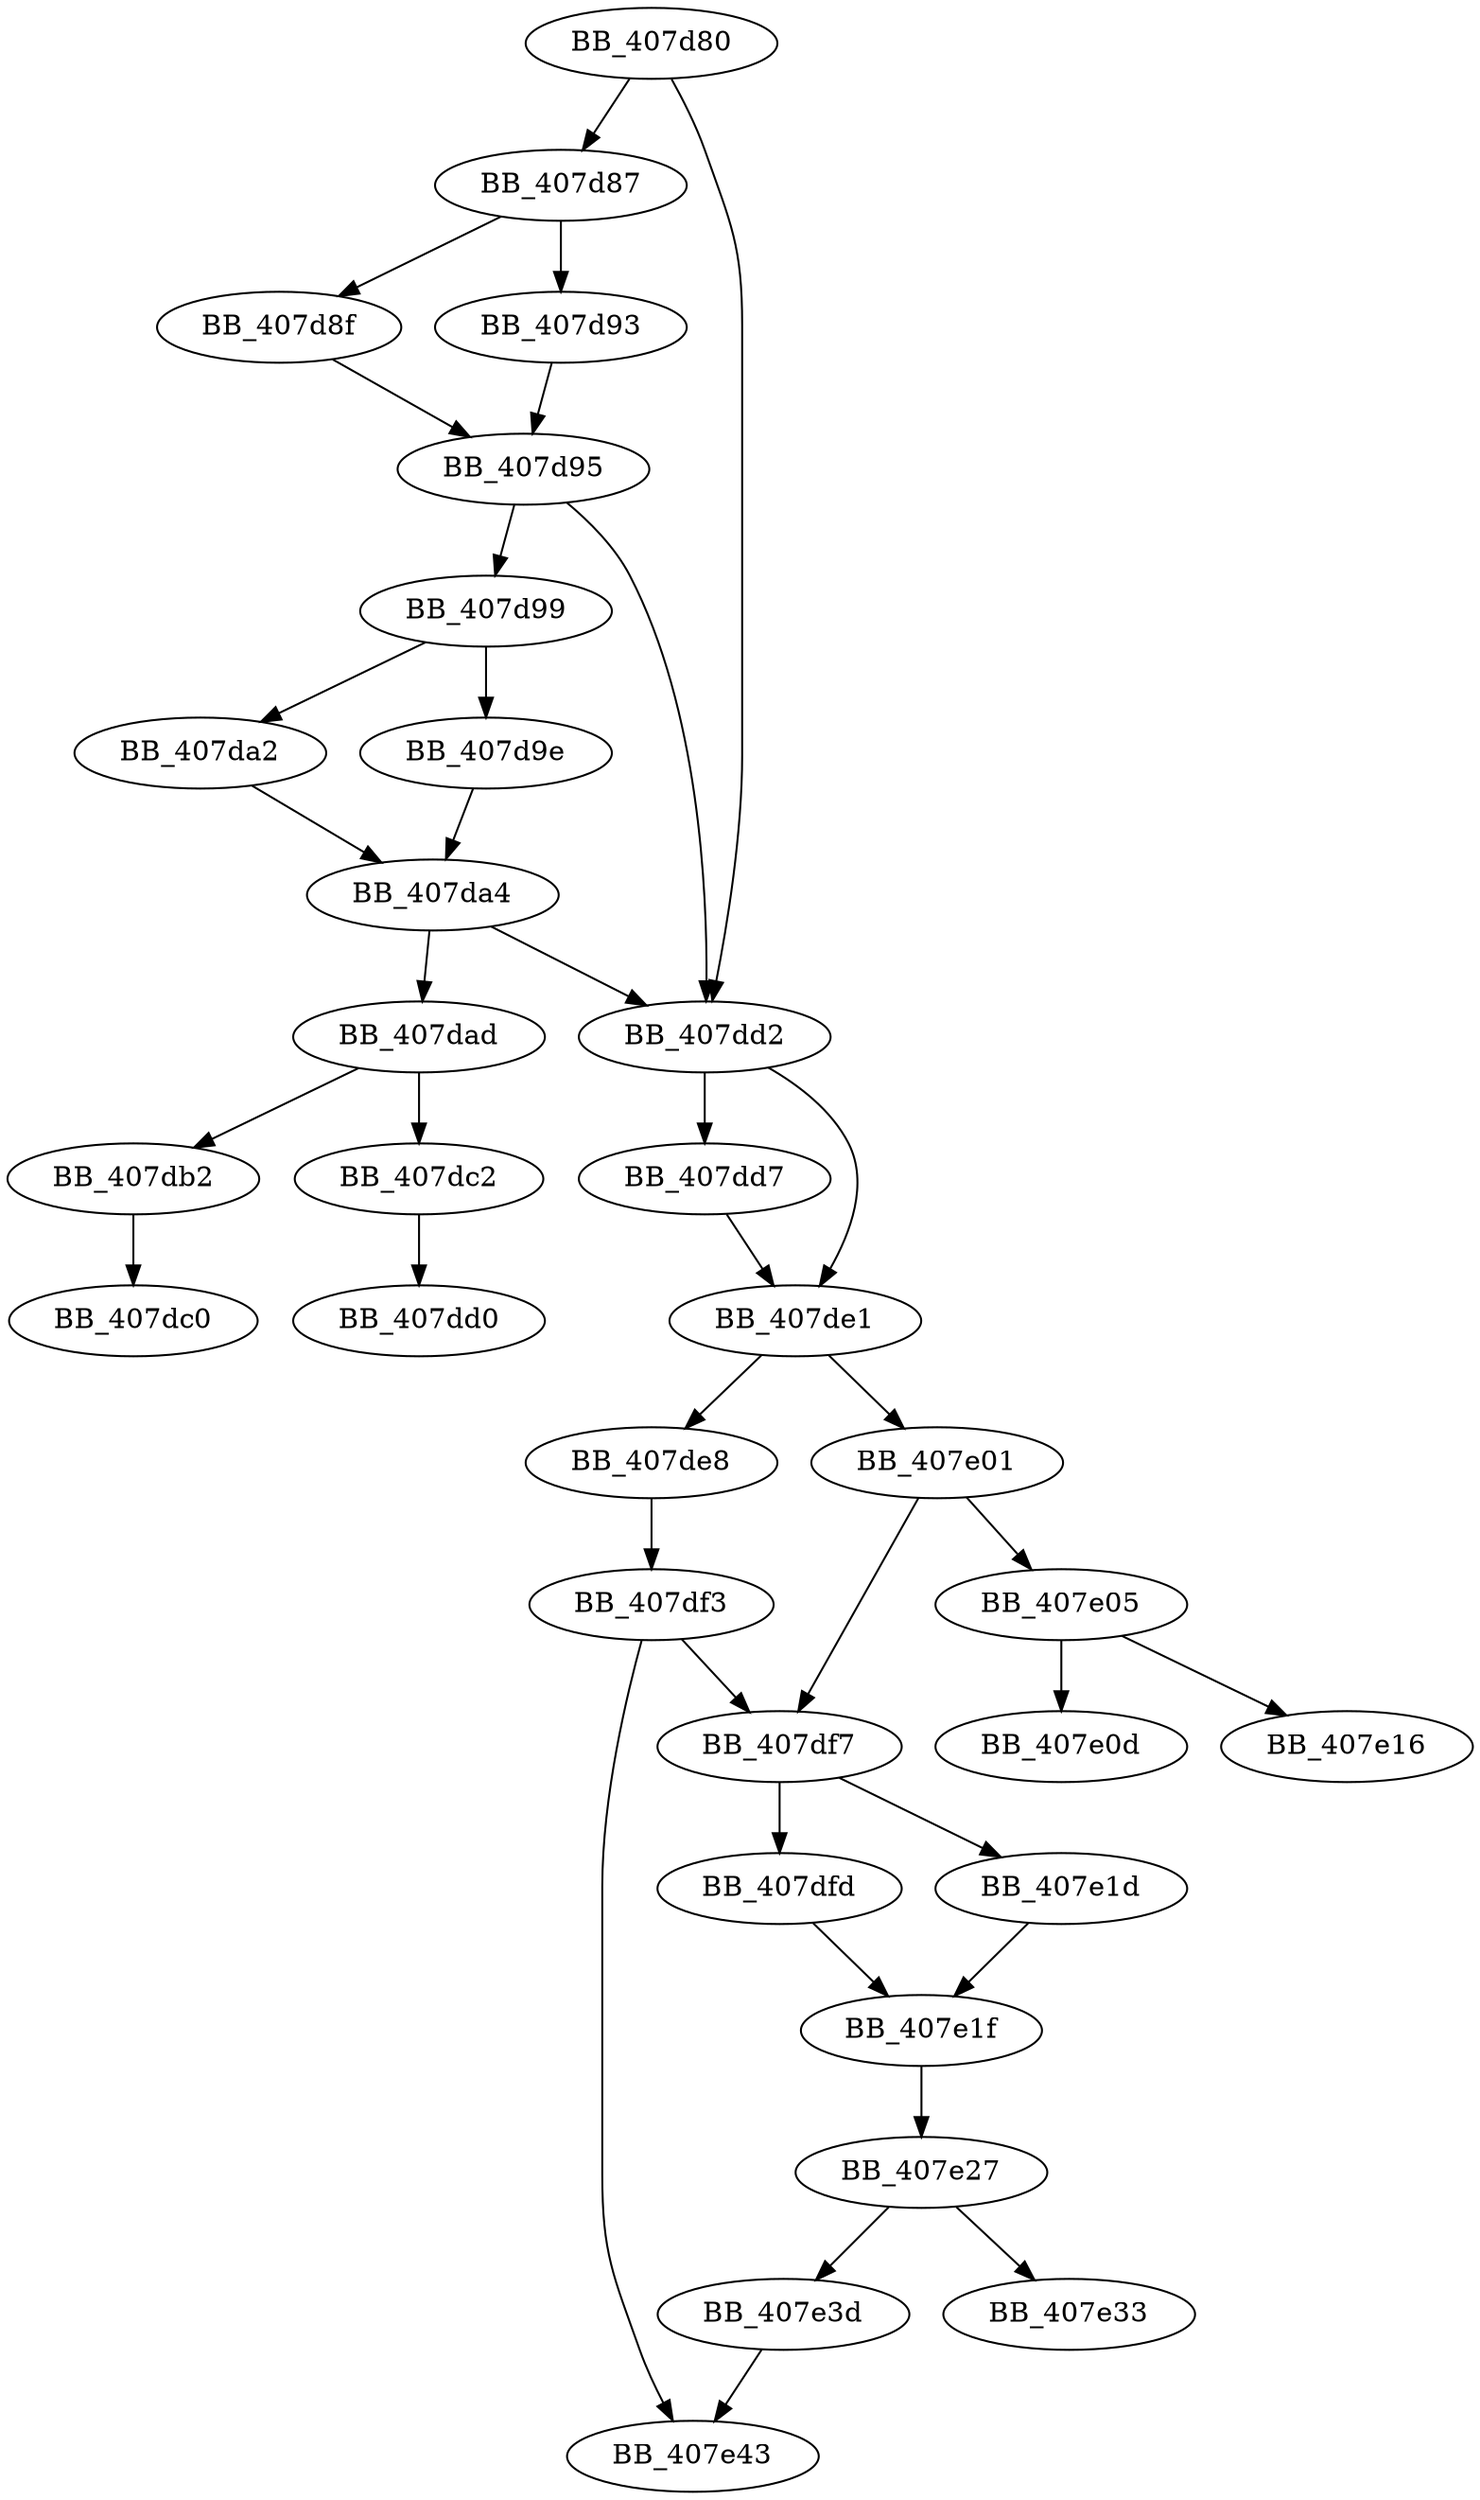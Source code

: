 DiGraph sub_407D80{
BB_407d80->BB_407d87
BB_407d80->BB_407dd2
BB_407d87->BB_407d8f
BB_407d87->BB_407d93
BB_407d8f->BB_407d95
BB_407d93->BB_407d95
BB_407d95->BB_407d99
BB_407d95->BB_407dd2
BB_407d99->BB_407d9e
BB_407d99->BB_407da2
BB_407d9e->BB_407da4
BB_407da2->BB_407da4
BB_407da4->BB_407dad
BB_407da4->BB_407dd2
BB_407dad->BB_407db2
BB_407dad->BB_407dc2
BB_407db2->BB_407dc0
BB_407dc2->BB_407dd0
BB_407dd2->BB_407dd7
BB_407dd2->BB_407de1
BB_407dd7->BB_407de1
BB_407de1->BB_407de8
BB_407de1->BB_407e01
BB_407de8->BB_407df3
BB_407df3->BB_407df7
BB_407df3->BB_407e43
BB_407df7->BB_407dfd
BB_407df7->BB_407e1d
BB_407dfd->BB_407e1f
BB_407e01->BB_407df7
BB_407e01->BB_407e05
BB_407e05->BB_407e0d
BB_407e05->BB_407e16
BB_407e1d->BB_407e1f
BB_407e1f->BB_407e27
BB_407e27->BB_407e33
BB_407e27->BB_407e3d
BB_407e3d->BB_407e43
}
